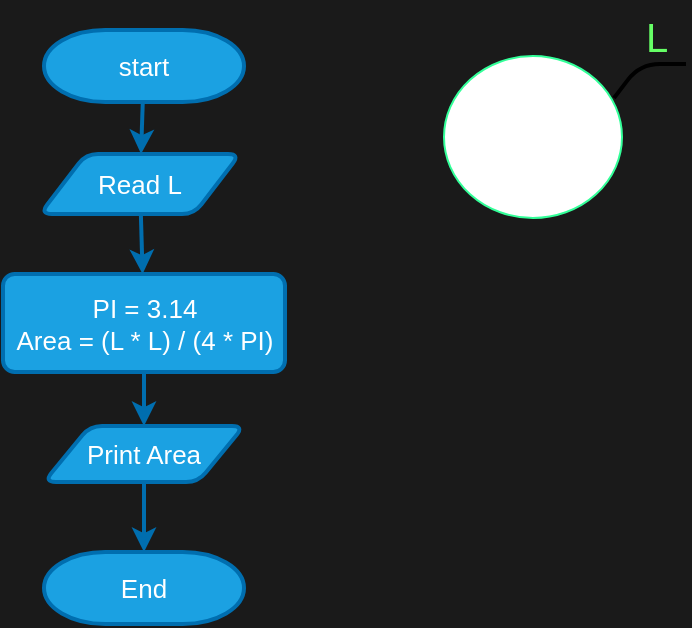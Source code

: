 <mxfile>
    <diagram id="Yee_qUxGrvG2sRDvpAEc" name="Page-1">
        <mxGraphModel dx="608" dy="351" grid="0" gridSize="10" guides="1" tooltips="1" connect="1" arrows="1" fold="1" page="1" pageScale="1" pageWidth="850" pageHeight="1100" background="#1A1A1A" math="0" shadow="0">
            <root>
                <mxCell id="0"/>
                <mxCell id="1" parent="0"/>
                <mxCell id="4" value="" style="edgeStyle=none;html=1;fontSize=13;fillColor=#1ba1e2;strokeColor=#006EAF;strokeWidth=2;" edge="1" parent="1" source="2" target="3">
                    <mxGeometry relative="1" as="geometry"/>
                </mxCell>
                <mxCell id="2" value="&lt;font style=&quot;font-size: 13px;&quot;&gt;start&lt;/font&gt;" style="strokeWidth=2;html=1;shape=mxgraph.flowchart.terminator;whiteSpace=wrap;fillColor=#1ba1e2;fontColor=#ffffff;strokeColor=#006EAF;" vertex="1" parent="1">
                    <mxGeometry x="254" y="17" width="100" height="36" as="geometry"/>
                </mxCell>
                <mxCell id="7" value="" style="edgeStyle=none;html=1;strokeWidth=2;fontSize=13;fillColor=#1ba1e2;strokeColor=#006EAF;" edge="1" parent="1" source="3" target="6">
                    <mxGeometry relative="1" as="geometry"/>
                </mxCell>
                <mxCell id="3" value="Read L" style="shape=parallelogram;html=1;strokeWidth=2;perimeter=parallelogramPerimeter;whiteSpace=wrap;rounded=1;arcSize=12;size=0.23;fontSize=13;fillColor=#1ba1e2;fontColor=#ffffff;strokeColor=#006EAF;" vertex="1" parent="1">
                    <mxGeometry x="252" y="79" width="100" height="30" as="geometry"/>
                </mxCell>
                <mxCell id="12" value="" style="edgeStyle=none;html=1;strokeWidth=2;fontSize=20;fontColor=#66FF66;fillColor=#1ba1e2;strokeColor=#006EAF;" edge="1" parent="1" source="6" target="11">
                    <mxGeometry relative="1" as="geometry"/>
                </mxCell>
                <mxCell id="6" value="PI = 3.14&lt;br&gt;Area = (L * L) / (4 * PI)" style="whiteSpace=wrap;html=1;fontSize=13;fillColor=#1ba1e2;strokeColor=#006EAF;fontColor=#ffffff;strokeWidth=2;rounded=1;arcSize=12;" vertex="1" parent="1">
                    <mxGeometry x="233.5" y="139" width="141" height="49" as="geometry"/>
                </mxCell>
                <mxCell id="8" value="" style="verticalLabelPosition=bottom;verticalAlign=top;html=1;shape=mxgraph.flowchart.on-page_reference;fontSize=13;strokeColor=#33FF99;" vertex="1" parent="1">
                    <mxGeometry x="454" y="30" width="89" height="81" as="geometry"/>
                </mxCell>
                <mxCell id="9" value="" style="endArrow=none;html=1;strokeWidth=2;fontSize=13;" edge="1" parent="1">
                    <mxGeometry width="50" height="50" relative="1" as="geometry">
                        <mxPoint x="539" y="51" as="sourcePoint"/>
                        <mxPoint x="575" y="34" as="targetPoint"/>
                        <Array as="points">
                            <mxPoint x="552" y="34"/>
                        </Array>
                    </mxGeometry>
                </mxCell>
                <mxCell id="10" value="&lt;font color=&quot;#66ff66&quot; style=&quot;font-size: 20px;&quot;&gt;L&lt;/font&gt;" style="text;html=1;align=center;verticalAlign=middle;resizable=0;points=[];autosize=1;strokeColor=none;fillColor=none;fontSize=13;" vertex="1" parent="1">
                    <mxGeometry x="545" y="2" width="29" height="36" as="geometry"/>
                </mxCell>
                <mxCell id="14" value="" style="edgeStyle=none;html=1;strokeWidth=2;fontSize=20;fontColor=#66FF66;fillColor=#1ba1e2;strokeColor=#006EAF;" edge="1" parent="1" source="11" target="13">
                    <mxGeometry relative="1" as="geometry"/>
                </mxCell>
                <mxCell id="11" value="Print Area" style="shape=parallelogram;html=1;strokeWidth=2;perimeter=parallelogramPerimeter;whiteSpace=wrap;rounded=1;arcSize=12;size=0.23;fontSize=13;fillColor=#1ba1e2;fontColor=#ffffff;strokeColor=#006EAF;" vertex="1" parent="1">
                    <mxGeometry x="254" y="215" width="100" height="28" as="geometry"/>
                </mxCell>
                <mxCell id="13" value="&lt;font style=&quot;font-size: 13px;&quot;&gt;End&lt;/font&gt;" style="strokeWidth=2;html=1;shape=mxgraph.flowchart.terminator;whiteSpace=wrap;fillColor=#1ba1e2;fontColor=#ffffff;strokeColor=#006EAF;" vertex="1" parent="1">
                    <mxGeometry x="254" y="278" width="100" height="36" as="geometry"/>
                </mxCell>
            </root>
        </mxGraphModel>
    </diagram>
</mxfile>